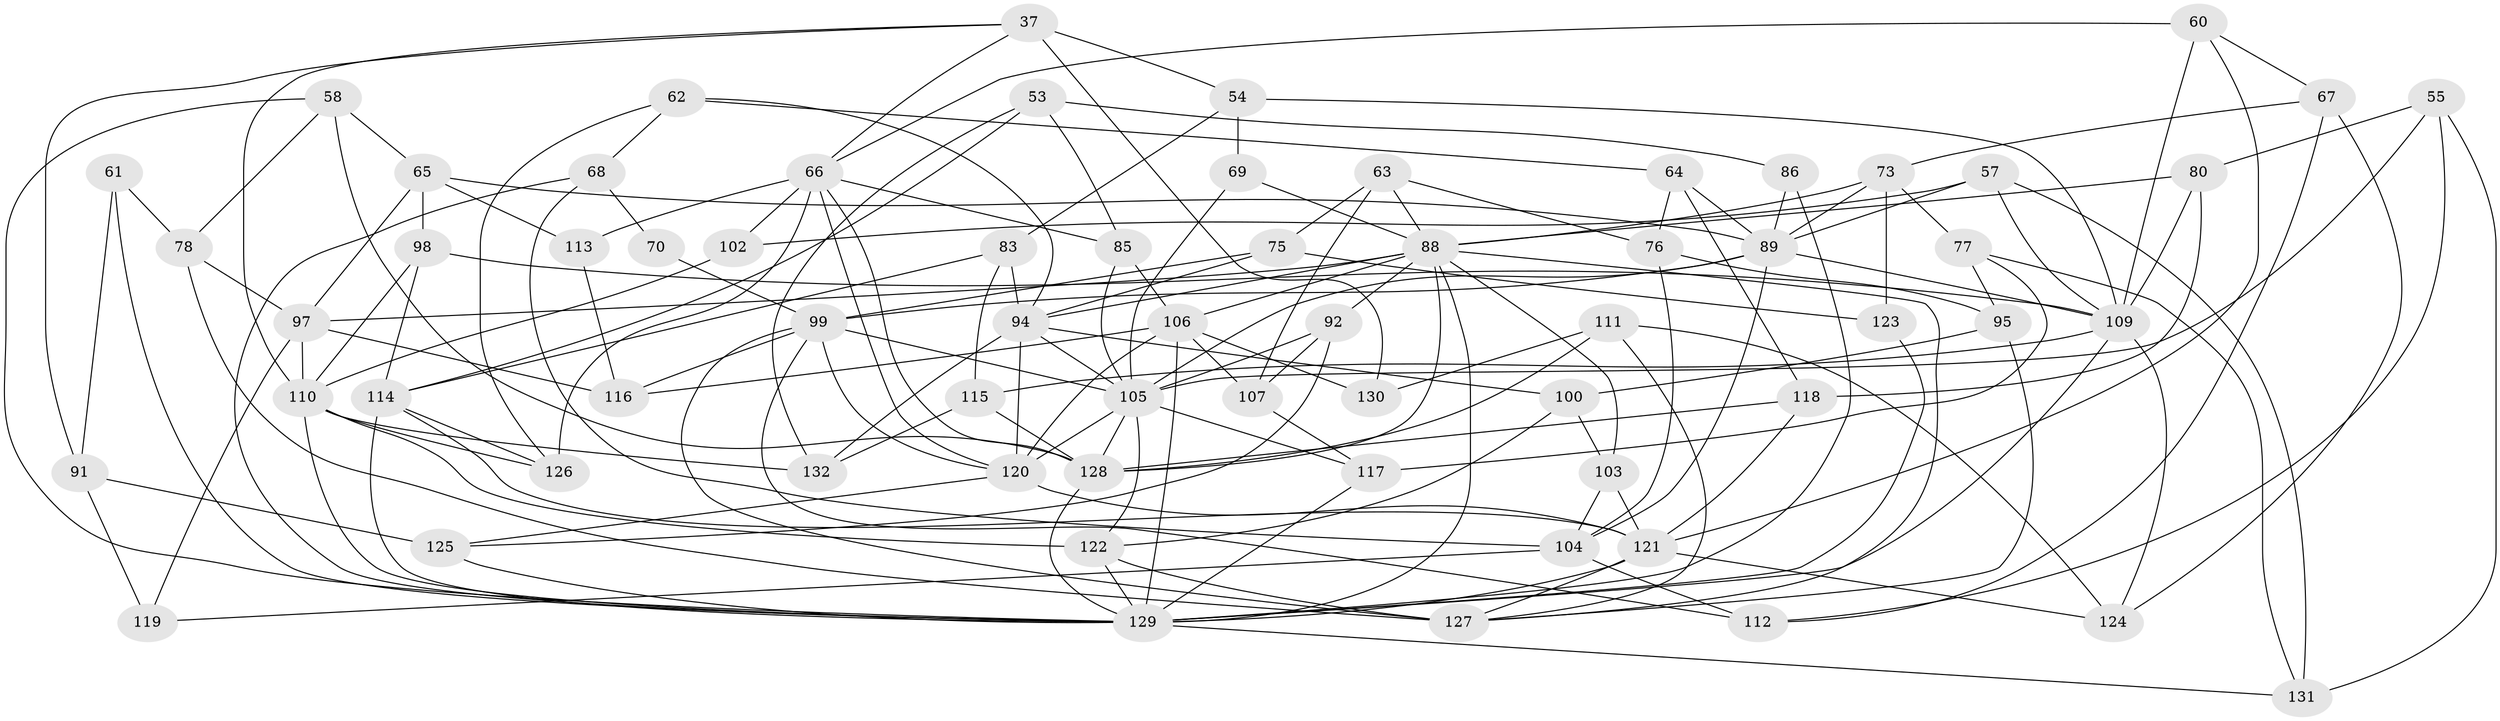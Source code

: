 // original degree distribution, {4: 1.0}
// Generated by graph-tools (version 1.1) at 2025/56/03/09/25 04:56:56]
// undirected, 66 vertices, 167 edges
graph export_dot {
graph [start="1"]
  node [color=gray90,style=filled];
  37 [super="+23"];
  53;
  54;
  55;
  57 [super="+38"];
  58;
  60;
  61;
  62;
  63;
  64;
  65 [super="+51"];
  66 [super="+9+29"];
  67;
  68 [super="+47"];
  69;
  70;
  73 [super="+39"];
  75;
  76;
  77;
  78;
  80;
  83;
  85;
  86;
  88 [super="+50"];
  89 [super="+36+25"];
  91 [super="+2"];
  92 [super="+90"];
  94 [super="+81"];
  95;
  97 [super="+84"];
  98;
  99 [super="+12+21+31"];
  100;
  102;
  103;
  104 [super="+71+41"];
  105 [super="+34+82+45+56"];
  106 [super="+72"];
  107;
  109 [super="+108"];
  110 [super="+49+79"];
  111;
  112;
  113;
  114 [super="+52+93"];
  115;
  116;
  117;
  118;
  119 [super="+59"];
  120 [super="+8+10+48"];
  121 [super="+42+43"];
  122 [super="+101"];
  123;
  124;
  125;
  126;
  127 [super="+96"];
  128 [super="+24+87"];
  129 [super="+32+74"];
  130;
  131;
  132;
  37 -- 130 [weight=2];
  37 -- 91;
  37 -- 66;
  37 -- 54;
  37 -- 110;
  53 -- 85;
  53 -- 114;
  53 -- 86;
  53 -- 132;
  54 -- 69;
  54 -- 83;
  54 -- 109;
  55 -- 131;
  55 -- 112;
  55 -- 80;
  55 -- 105;
  57 -- 102 [weight=2];
  57 -- 131;
  57 -- 109 [weight=2];
  57 -- 89;
  58 -- 129;
  58 -- 78;
  58 -- 65;
  58 -- 128;
  60 -- 67;
  60 -- 109;
  60 -- 66;
  60 -- 121;
  61 -- 91 [weight=2];
  61 -- 78;
  61 -- 129;
  62 -- 126;
  62 -- 64;
  62 -- 68;
  62 -- 94;
  63 -- 76;
  63 -- 107;
  63 -- 75;
  63 -- 88;
  64 -- 89;
  64 -- 76;
  64 -- 118;
  65 -- 113 [weight=2];
  65 -- 97;
  65 -- 98;
  65 -- 89;
  66 -- 85;
  66 -- 126;
  66 -- 120;
  66 -- 113;
  66 -- 102;
  66 -- 128;
  67 -- 124;
  67 -- 112;
  67 -- 73;
  68 -- 70 [weight=2];
  68 -- 129 [weight=2];
  68 -- 104;
  69 -- 105 [weight=2];
  69 -- 88;
  70 -- 99 [weight=2];
  73 -- 123 [weight=2];
  73 -- 77;
  73 -- 89;
  73 -- 88;
  75 -- 94;
  75 -- 123;
  75 -- 99;
  76 -- 104;
  76 -- 95;
  77 -- 117;
  77 -- 131;
  77 -- 95;
  78 -- 97;
  78 -- 127;
  80 -- 118;
  80 -- 109;
  80 -- 88;
  83 -- 94;
  83 -- 115;
  83 -- 114;
  85 -- 106;
  85 -- 105;
  86 -- 129 [weight=2];
  86 -- 89;
  88 -- 94 [weight=2];
  88 -- 127 [weight=2];
  88 -- 129 [weight=2];
  88 -- 128 [weight=3];
  88 -- 97 [weight=2];
  88 -- 103;
  88 -- 106;
  88 -- 92;
  89 -- 105;
  89 -- 104 [weight=2];
  89 -- 99;
  89 -- 109;
  91 -- 125;
  91 -- 119 [weight=2];
  92 -- 125;
  92 -- 105 [weight=3];
  92 -- 107;
  94 -- 100;
  94 -- 132;
  94 -- 120 [weight=2];
  94 -- 105;
  95 -- 100;
  95 -- 127;
  97 -- 116;
  97 -- 119 [weight=2];
  97 -- 110;
  98 -- 109;
  98 -- 110;
  98 -- 114;
  99 -- 112;
  99 -- 116;
  99 -- 120;
  99 -- 127 [weight=2];
  99 -- 105;
  100 -- 103;
  100 -- 122;
  102 -- 110;
  103 -- 104;
  103 -- 121;
  104 -- 119 [weight=2];
  104 -- 112;
  105 -- 117;
  105 -- 128;
  105 -- 120;
  105 -- 122;
  106 -- 116;
  106 -- 120 [weight=3];
  106 -- 129 [weight=2];
  106 -- 130;
  106 -- 107;
  107 -- 117;
  109 -- 124;
  109 -- 115;
  109 -- 129;
  110 -- 122;
  110 -- 126;
  110 -- 129;
  110 -- 132;
  111 -- 124;
  111 -- 130;
  111 -- 127;
  111 -- 128;
  113 -- 116;
  114 -- 129 [weight=3];
  114 -- 126;
  114 -- 121;
  115 -- 132;
  115 -- 128;
  117 -- 129;
  118 -- 128;
  118 -- 121;
  120 -- 121;
  120 -- 125;
  121 -- 124;
  121 -- 127;
  121 -- 129;
  122 -- 127 [weight=2];
  122 -- 129;
  123 -- 129;
  125 -- 129;
  128 -- 129;
  129 -- 131;
}
